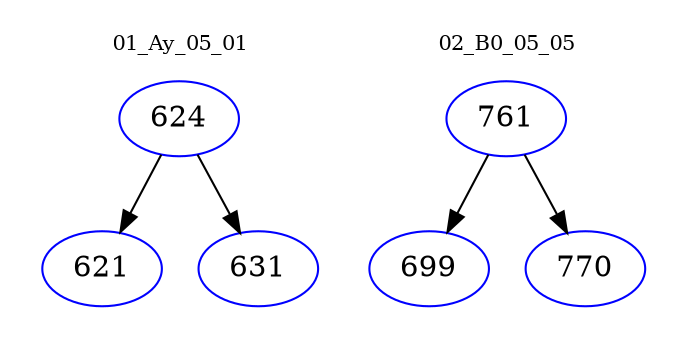 digraph{
subgraph cluster_0 {
color = white
label = "01_Ay_05_01";
fontsize=10;
T0_624 [label="624", color="blue"]
T0_624 -> T0_621 [color="black"]
T0_621 [label="621", color="blue"]
T0_624 -> T0_631 [color="black"]
T0_631 [label="631", color="blue"]
}
subgraph cluster_1 {
color = white
label = "02_B0_05_05";
fontsize=10;
T1_761 [label="761", color="blue"]
T1_761 -> T1_699 [color="black"]
T1_699 [label="699", color="blue"]
T1_761 -> T1_770 [color="black"]
T1_770 [label="770", color="blue"]
}
}
